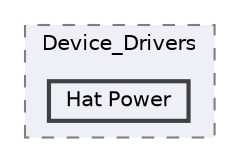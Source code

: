 digraph "Unnoticed/Files/Device_Drivers/Hat Power"
{
 // LATEX_PDF_SIZE
  bgcolor="transparent";
  edge [fontname=Helvetica,fontsize=10,labelfontname=Helvetica,labelfontsize=10];
  node [fontname=Helvetica,fontsize=10,shape=box,height=0.2,width=0.4];
  compound=true
  subgraph clusterdir_3e589bf9c4fb8c088a1ebf9eb4f73048 {
    graph [ bgcolor="#edf0f7", pencolor="grey50", label="Device_Drivers", fontname=Helvetica,fontsize=10 style="filled,dashed", URL="dir_3e589bf9c4fb8c088a1ebf9eb4f73048.html",tooltip=""]
  dir_70f26c40d81cd5f79d02befea0ed7d3d [label="Hat Power", fillcolor="#edf0f7", color="grey25", style="filled,bold", URL="dir_70f26c40d81cd5f79d02befea0ed7d3d.html",tooltip=""];
  }
}
